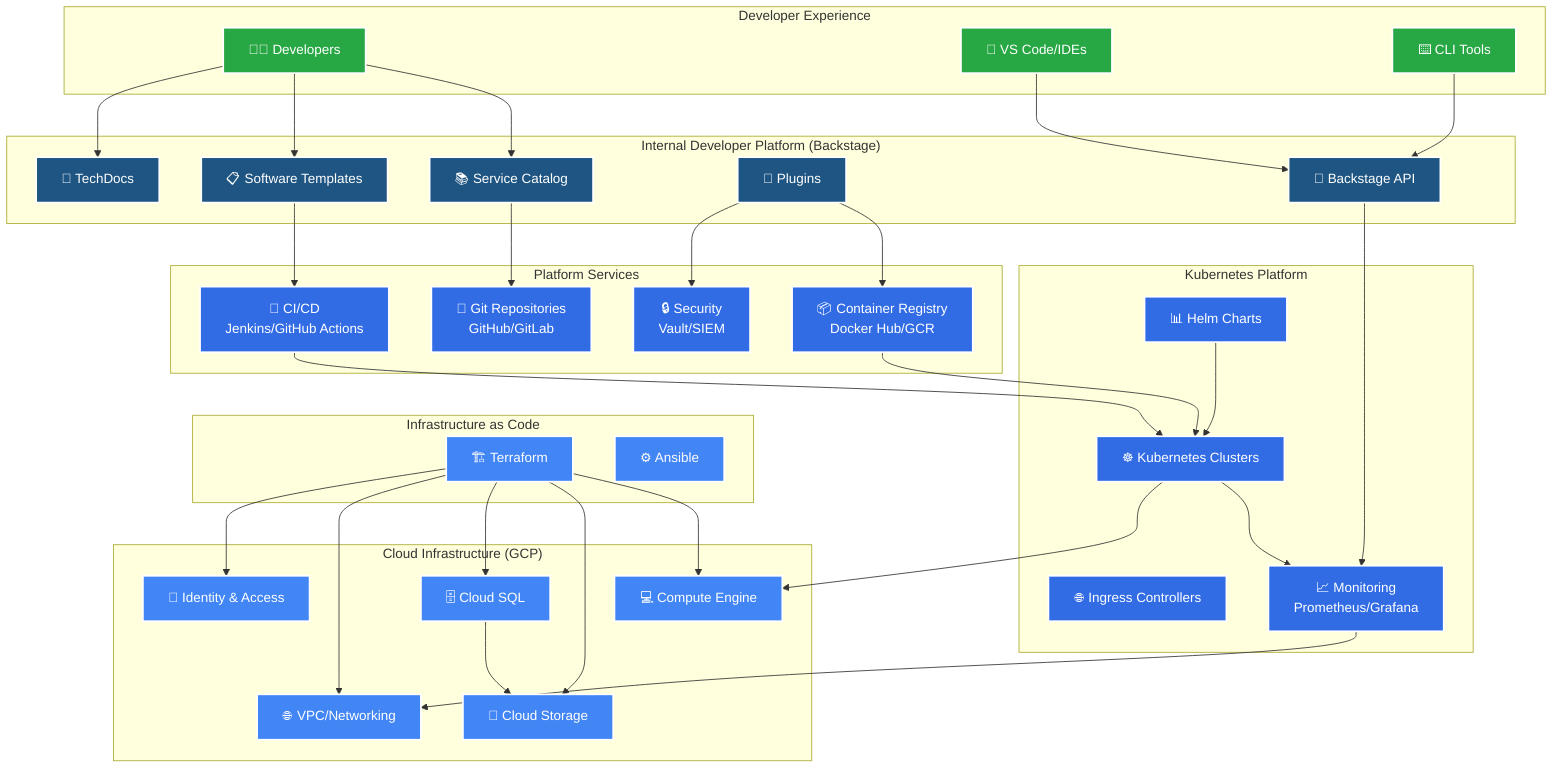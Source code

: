 graph TB
    %% Developer Layer
    subgraph "Developer Experience"
        DEV[👨‍💻 Developers]
        IDE[🔧 VS Code/IDEs]
        CLI[⌨️ CLI Tools]
    end

    %% Backstage IDP Layer
    subgraph "Internal Developer Platform (Backstage)"
        CATALOG[📚 Service Catalog]
        TEMPLATES[📋 Software Templates]
        DOCS[📖 TechDocs]
        PLUGINS[🔌 Plugins]
        API[🔗 Backstage API]
    end

    %% Platform Services Layer
    subgraph "Platform Services"
        GIT[📂 Git Repositories<br/>GitHub/GitLab]
        CI[🔄 CI/CD<br/>Jenkins/GitHub Actions]
        REG[📦 Container Registry<br/>Docker Hub/GCR]
        SEC[🔒 Security<br/>Vault/SIEM]
    end

    %% Kubernetes Platform Layer
    subgraph "Kubernetes Platform"
        K8S[☸️ Kubernetes Clusters]
        HELM[📊 Helm Charts]
        INGRESS[🌐 Ingress Controllers]
        MONITOR[📈 Monitoring<br/>Prometheus/Grafana]
    end

    %% Infrastructure Layer
    subgraph "Cloud Infrastructure (GCP)"
        COMPUTE[💻 Compute Engine]
        STORAGE[💾 Cloud Storage]
        DB[🗄️ Cloud SQL]
        NETWORK[🌐 VPC/Networking]
        IAM[🔐 Identity & Access]
    end

    %% Infrastructure as Code
    subgraph "Infrastructure as Code"
        TERRAFORM[🏗️ Terraform]
        ANSIBLE[⚙️ Ansible]
    end

    %% Connections
    DEV --> CATALOG
    DEV --> TEMPLATES
    DEV --> DOCS
    IDE --> API
    CLI --> API

    CATALOG --> GIT
    TEMPLATES --> CI
    PLUGINS --> REG
    PLUGINS --> SEC
    API --> MONITOR

    CI --> K8S
    REG --> K8S
    HELM --> K8S
    K8S --> MONITOR

    TERRAFORM --> COMPUTE
    TERRAFORM --> STORAGE
    TERRAFORM --> DB
    TERRAFORM --> NETWORK
    TERRAFORM --> IAM

    K8S --> COMPUTE
    DB --> STORAGE
    MONITOR --> NETWORK

    %% Styling
    classDef backstage fill:#1f5582,stroke:#fff,stroke-width:2px,color:#fff
    classDef platform fill:#326ce5,stroke:#fff,stroke-width:2px,color:#fff
    classDef infra fill:#4285f4,stroke:#fff,stroke-width:2px,color:#fff
    classDef dev fill:#28a745,stroke:#fff,stroke-width:2px,color:#fff

    class CATALOG,TEMPLATES,DOCS,PLUGINS,API backstage
    class GIT,CI,REG,SEC,K8S,HELM,INGRESS,MONITOR platform
    class COMPUTE,STORAGE,DB,NETWORK,IAM,TERRAFORM,ANSIBLE infra
    class DEV,IDE,CLI dev